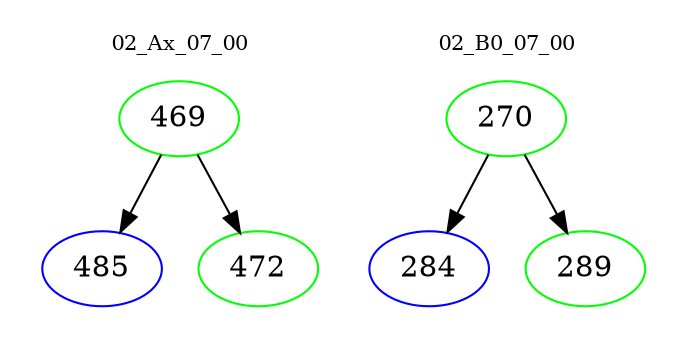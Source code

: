 digraph{
subgraph cluster_0 {
color = white
label = "02_Ax_07_00";
fontsize=10;
T0_469 [label="469", color="green"]
T0_469 -> T0_485 [color="black"]
T0_485 [label="485", color="blue"]
T0_469 -> T0_472 [color="black"]
T0_472 [label="472", color="green"]
}
subgraph cluster_1 {
color = white
label = "02_B0_07_00";
fontsize=10;
T1_270 [label="270", color="green"]
T1_270 -> T1_284 [color="black"]
T1_284 [label="284", color="blue"]
T1_270 -> T1_289 [color="black"]
T1_289 [label="289", color="green"]
}
}
